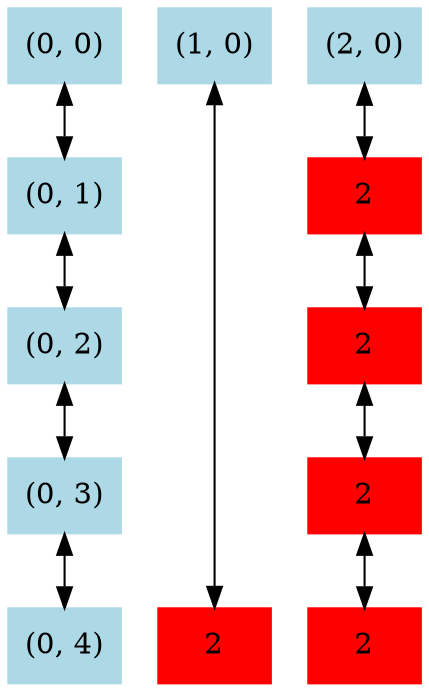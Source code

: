 digraph {
	node [shape=box style=filled]
	{
		rank=same
		node [color=lightblue]
		node00 [label="(0, 0)"]
		rank=same
		node [color=lightblue]
		node10 [label="(1, 0)"]
		rank=same
		node [color=lightblue]
		node20 [label="(2, 0)"]
	}
	{
		rank=same
		node [color=lightblue]
		node01 [label="(0, 1)"]
		rank=same
		node [color=red]
		node21 [label=2]
	}
	{
		rank=same
		node [color=lightblue]
		node02 [label="(0, 2)"]
		rank=same
		node [color=red]
		node22 [label=2]
	}
	{
		rank=same
		node [color=lightblue]
		node03 [label="(0, 3)"]
		rank=same
		node [color=red]
		node23 [label=2]
	}
	{
		rank=same
		node [color=lightblue]
		node04 [label="(0, 4)"]
		rank=same
		node [color=red]
		node14 [label=2]
		rank=same
		node [color=red]
		node24 [label=2]
	}
	node00 -> node01 [dir=both]
	node01 -> node02 [dir=both]
	node02 -> node03 [dir=both]
	node03 -> node04 [dir=both]
	node10 -> node14 [dir=both]
	node20 -> node21 [dir=both]
	node21 -> node22 [dir=both]
	node22 -> node23 [dir=both]
	node23 -> node24 [dir=both]
}
